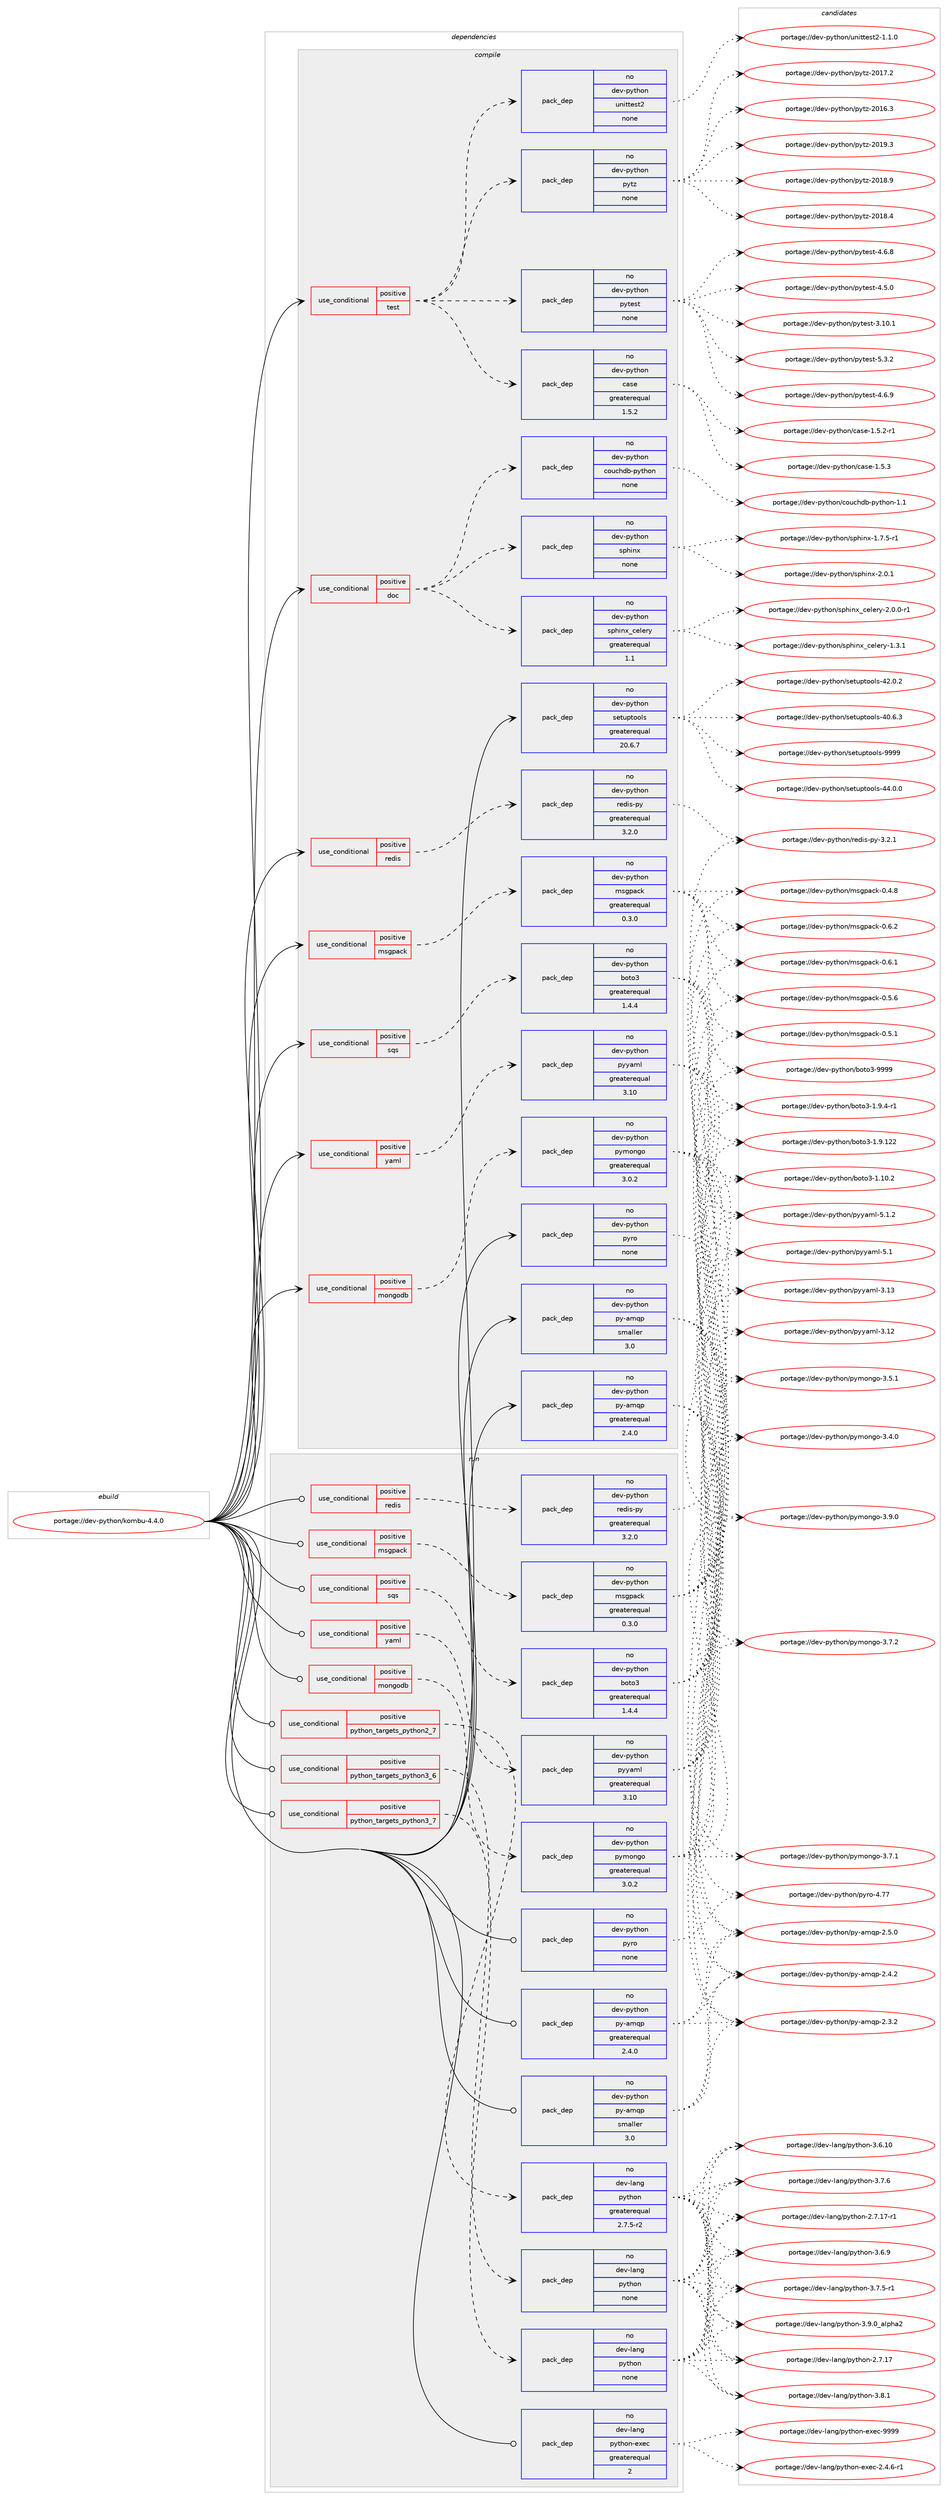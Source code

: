 digraph prolog {

# *************
# Graph options
# *************

newrank=true;
concentrate=true;
compound=true;
graph [rankdir=LR,fontname=Helvetica,fontsize=10,ranksep=1.5];#, ranksep=2.5, nodesep=0.2];
edge  [arrowhead=vee];
node  [fontname=Helvetica,fontsize=10];

# **********
# The ebuild
# **********

subgraph cluster_leftcol {
color=gray;
rank=same;
label=<<i>ebuild</i>>;
id [label="portage://dev-python/kombu-4.4.0", color=red, width=4, href="../dev-python/kombu-4.4.0.svg"];
}

# ****************
# The dependencies
# ****************

subgraph cluster_midcol {
color=gray;
label=<<i>dependencies</i>>;
subgraph cluster_compile {
fillcolor="#eeeeee";
style=filled;
label=<<i>compile</i>>;
subgraph cond113618 {
dependency452741 [label=<<TABLE BORDER="0" CELLBORDER="1" CELLSPACING="0" CELLPADDING="4"><TR><TD ROWSPAN="3" CELLPADDING="10">use_conditional</TD></TR><TR><TD>positive</TD></TR><TR><TD>doc</TD></TR></TABLE>>, shape=none, color=red];
subgraph pack334143 {
dependency452742 [label=<<TABLE BORDER="0" CELLBORDER="1" CELLSPACING="0" CELLPADDING="4" WIDTH="220"><TR><TD ROWSPAN="6" CELLPADDING="30">pack_dep</TD></TR><TR><TD WIDTH="110">no</TD></TR><TR><TD>dev-python</TD></TR><TR><TD>sphinx</TD></TR><TR><TD>none</TD></TR><TR><TD></TD></TR></TABLE>>, shape=none, color=blue];
}
dependency452741:e -> dependency452742:w [weight=20,style="dashed",arrowhead="vee"];
subgraph pack334144 {
dependency452743 [label=<<TABLE BORDER="0" CELLBORDER="1" CELLSPACING="0" CELLPADDING="4" WIDTH="220"><TR><TD ROWSPAN="6" CELLPADDING="30">pack_dep</TD></TR><TR><TD WIDTH="110">no</TD></TR><TR><TD>dev-python</TD></TR><TR><TD>couchdb-python</TD></TR><TR><TD>none</TD></TR><TR><TD></TD></TR></TABLE>>, shape=none, color=blue];
}
dependency452741:e -> dependency452743:w [weight=20,style="dashed",arrowhead="vee"];
subgraph pack334145 {
dependency452744 [label=<<TABLE BORDER="0" CELLBORDER="1" CELLSPACING="0" CELLPADDING="4" WIDTH="220"><TR><TD ROWSPAN="6" CELLPADDING="30">pack_dep</TD></TR><TR><TD WIDTH="110">no</TD></TR><TR><TD>dev-python</TD></TR><TR><TD>sphinx_celery</TD></TR><TR><TD>greaterequal</TD></TR><TR><TD>1.1</TD></TR></TABLE>>, shape=none, color=blue];
}
dependency452741:e -> dependency452744:w [weight=20,style="dashed",arrowhead="vee"];
}
id:e -> dependency452741:w [weight=20,style="solid",arrowhead="vee"];
subgraph cond113619 {
dependency452745 [label=<<TABLE BORDER="0" CELLBORDER="1" CELLSPACING="0" CELLPADDING="4"><TR><TD ROWSPAN="3" CELLPADDING="10">use_conditional</TD></TR><TR><TD>positive</TD></TR><TR><TD>mongodb</TD></TR></TABLE>>, shape=none, color=red];
subgraph pack334146 {
dependency452746 [label=<<TABLE BORDER="0" CELLBORDER="1" CELLSPACING="0" CELLPADDING="4" WIDTH="220"><TR><TD ROWSPAN="6" CELLPADDING="30">pack_dep</TD></TR><TR><TD WIDTH="110">no</TD></TR><TR><TD>dev-python</TD></TR><TR><TD>pymongo</TD></TR><TR><TD>greaterequal</TD></TR><TR><TD>3.0.2</TD></TR></TABLE>>, shape=none, color=blue];
}
dependency452745:e -> dependency452746:w [weight=20,style="dashed",arrowhead="vee"];
}
id:e -> dependency452745:w [weight=20,style="solid",arrowhead="vee"];
subgraph cond113620 {
dependency452747 [label=<<TABLE BORDER="0" CELLBORDER="1" CELLSPACING="0" CELLPADDING="4"><TR><TD ROWSPAN="3" CELLPADDING="10">use_conditional</TD></TR><TR><TD>positive</TD></TR><TR><TD>msgpack</TD></TR></TABLE>>, shape=none, color=red];
subgraph pack334147 {
dependency452748 [label=<<TABLE BORDER="0" CELLBORDER="1" CELLSPACING="0" CELLPADDING="4" WIDTH="220"><TR><TD ROWSPAN="6" CELLPADDING="30">pack_dep</TD></TR><TR><TD WIDTH="110">no</TD></TR><TR><TD>dev-python</TD></TR><TR><TD>msgpack</TD></TR><TR><TD>greaterequal</TD></TR><TR><TD>0.3.0</TD></TR></TABLE>>, shape=none, color=blue];
}
dependency452747:e -> dependency452748:w [weight=20,style="dashed",arrowhead="vee"];
}
id:e -> dependency452747:w [weight=20,style="solid",arrowhead="vee"];
subgraph cond113621 {
dependency452749 [label=<<TABLE BORDER="0" CELLBORDER="1" CELLSPACING="0" CELLPADDING="4"><TR><TD ROWSPAN="3" CELLPADDING="10">use_conditional</TD></TR><TR><TD>positive</TD></TR><TR><TD>redis</TD></TR></TABLE>>, shape=none, color=red];
subgraph pack334148 {
dependency452750 [label=<<TABLE BORDER="0" CELLBORDER="1" CELLSPACING="0" CELLPADDING="4" WIDTH="220"><TR><TD ROWSPAN="6" CELLPADDING="30">pack_dep</TD></TR><TR><TD WIDTH="110">no</TD></TR><TR><TD>dev-python</TD></TR><TR><TD>redis-py</TD></TR><TR><TD>greaterequal</TD></TR><TR><TD>3.2.0</TD></TR></TABLE>>, shape=none, color=blue];
}
dependency452749:e -> dependency452750:w [weight=20,style="dashed",arrowhead="vee"];
}
id:e -> dependency452749:w [weight=20,style="solid",arrowhead="vee"];
subgraph cond113622 {
dependency452751 [label=<<TABLE BORDER="0" CELLBORDER="1" CELLSPACING="0" CELLPADDING="4"><TR><TD ROWSPAN="3" CELLPADDING="10">use_conditional</TD></TR><TR><TD>positive</TD></TR><TR><TD>sqs</TD></TR></TABLE>>, shape=none, color=red];
subgraph pack334149 {
dependency452752 [label=<<TABLE BORDER="0" CELLBORDER="1" CELLSPACING="0" CELLPADDING="4" WIDTH="220"><TR><TD ROWSPAN="6" CELLPADDING="30">pack_dep</TD></TR><TR><TD WIDTH="110">no</TD></TR><TR><TD>dev-python</TD></TR><TR><TD>boto3</TD></TR><TR><TD>greaterequal</TD></TR><TR><TD>1.4.4</TD></TR></TABLE>>, shape=none, color=blue];
}
dependency452751:e -> dependency452752:w [weight=20,style="dashed",arrowhead="vee"];
}
id:e -> dependency452751:w [weight=20,style="solid",arrowhead="vee"];
subgraph cond113623 {
dependency452753 [label=<<TABLE BORDER="0" CELLBORDER="1" CELLSPACING="0" CELLPADDING="4"><TR><TD ROWSPAN="3" CELLPADDING="10">use_conditional</TD></TR><TR><TD>positive</TD></TR><TR><TD>test</TD></TR></TABLE>>, shape=none, color=red];
subgraph pack334150 {
dependency452754 [label=<<TABLE BORDER="0" CELLBORDER="1" CELLSPACING="0" CELLPADDING="4" WIDTH="220"><TR><TD ROWSPAN="6" CELLPADDING="30">pack_dep</TD></TR><TR><TD WIDTH="110">no</TD></TR><TR><TD>dev-python</TD></TR><TR><TD>case</TD></TR><TR><TD>greaterequal</TD></TR><TR><TD>1.5.2</TD></TR></TABLE>>, shape=none, color=blue];
}
dependency452753:e -> dependency452754:w [weight=20,style="dashed",arrowhead="vee"];
subgraph pack334151 {
dependency452755 [label=<<TABLE BORDER="0" CELLBORDER="1" CELLSPACING="0" CELLPADDING="4" WIDTH="220"><TR><TD ROWSPAN="6" CELLPADDING="30">pack_dep</TD></TR><TR><TD WIDTH="110">no</TD></TR><TR><TD>dev-python</TD></TR><TR><TD>pytest</TD></TR><TR><TD>none</TD></TR><TR><TD></TD></TR></TABLE>>, shape=none, color=blue];
}
dependency452753:e -> dependency452755:w [weight=20,style="dashed",arrowhead="vee"];
subgraph pack334152 {
dependency452756 [label=<<TABLE BORDER="0" CELLBORDER="1" CELLSPACING="0" CELLPADDING="4" WIDTH="220"><TR><TD ROWSPAN="6" CELLPADDING="30">pack_dep</TD></TR><TR><TD WIDTH="110">no</TD></TR><TR><TD>dev-python</TD></TR><TR><TD>pytz</TD></TR><TR><TD>none</TD></TR><TR><TD></TD></TR></TABLE>>, shape=none, color=blue];
}
dependency452753:e -> dependency452756:w [weight=20,style="dashed",arrowhead="vee"];
subgraph pack334153 {
dependency452757 [label=<<TABLE BORDER="0" CELLBORDER="1" CELLSPACING="0" CELLPADDING="4" WIDTH="220"><TR><TD ROWSPAN="6" CELLPADDING="30">pack_dep</TD></TR><TR><TD WIDTH="110">no</TD></TR><TR><TD>dev-python</TD></TR><TR><TD>unittest2</TD></TR><TR><TD>none</TD></TR><TR><TD></TD></TR></TABLE>>, shape=none, color=blue];
}
dependency452753:e -> dependency452757:w [weight=20,style="dashed",arrowhead="vee"];
}
id:e -> dependency452753:w [weight=20,style="solid",arrowhead="vee"];
subgraph cond113624 {
dependency452758 [label=<<TABLE BORDER="0" CELLBORDER="1" CELLSPACING="0" CELLPADDING="4"><TR><TD ROWSPAN="3" CELLPADDING="10">use_conditional</TD></TR><TR><TD>positive</TD></TR><TR><TD>yaml</TD></TR></TABLE>>, shape=none, color=red];
subgraph pack334154 {
dependency452759 [label=<<TABLE BORDER="0" CELLBORDER="1" CELLSPACING="0" CELLPADDING="4" WIDTH="220"><TR><TD ROWSPAN="6" CELLPADDING="30">pack_dep</TD></TR><TR><TD WIDTH="110">no</TD></TR><TR><TD>dev-python</TD></TR><TR><TD>pyyaml</TD></TR><TR><TD>greaterequal</TD></TR><TR><TD>3.10</TD></TR></TABLE>>, shape=none, color=blue];
}
dependency452758:e -> dependency452759:w [weight=20,style="dashed",arrowhead="vee"];
}
id:e -> dependency452758:w [weight=20,style="solid",arrowhead="vee"];
subgraph pack334155 {
dependency452760 [label=<<TABLE BORDER="0" CELLBORDER="1" CELLSPACING="0" CELLPADDING="4" WIDTH="220"><TR><TD ROWSPAN="6" CELLPADDING="30">pack_dep</TD></TR><TR><TD WIDTH="110">no</TD></TR><TR><TD>dev-python</TD></TR><TR><TD>py-amqp</TD></TR><TR><TD>greaterequal</TD></TR><TR><TD>2.4.0</TD></TR></TABLE>>, shape=none, color=blue];
}
id:e -> dependency452760:w [weight=20,style="solid",arrowhead="vee"];
subgraph pack334156 {
dependency452761 [label=<<TABLE BORDER="0" CELLBORDER="1" CELLSPACING="0" CELLPADDING="4" WIDTH="220"><TR><TD ROWSPAN="6" CELLPADDING="30">pack_dep</TD></TR><TR><TD WIDTH="110">no</TD></TR><TR><TD>dev-python</TD></TR><TR><TD>py-amqp</TD></TR><TR><TD>smaller</TD></TR><TR><TD>3.0</TD></TR></TABLE>>, shape=none, color=blue];
}
id:e -> dependency452761:w [weight=20,style="solid",arrowhead="vee"];
subgraph pack334157 {
dependency452762 [label=<<TABLE BORDER="0" CELLBORDER="1" CELLSPACING="0" CELLPADDING="4" WIDTH="220"><TR><TD ROWSPAN="6" CELLPADDING="30">pack_dep</TD></TR><TR><TD WIDTH="110">no</TD></TR><TR><TD>dev-python</TD></TR><TR><TD>pyro</TD></TR><TR><TD>none</TD></TR><TR><TD></TD></TR></TABLE>>, shape=none, color=blue];
}
id:e -> dependency452762:w [weight=20,style="solid",arrowhead="vee"];
subgraph pack334158 {
dependency452763 [label=<<TABLE BORDER="0" CELLBORDER="1" CELLSPACING="0" CELLPADDING="4" WIDTH="220"><TR><TD ROWSPAN="6" CELLPADDING="30">pack_dep</TD></TR><TR><TD WIDTH="110">no</TD></TR><TR><TD>dev-python</TD></TR><TR><TD>setuptools</TD></TR><TR><TD>greaterequal</TD></TR><TR><TD>20.6.7</TD></TR></TABLE>>, shape=none, color=blue];
}
id:e -> dependency452763:w [weight=20,style="solid",arrowhead="vee"];
}
subgraph cluster_compileandrun {
fillcolor="#eeeeee";
style=filled;
label=<<i>compile and run</i>>;
}
subgraph cluster_run {
fillcolor="#eeeeee";
style=filled;
label=<<i>run</i>>;
subgraph cond113625 {
dependency452764 [label=<<TABLE BORDER="0" CELLBORDER="1" CELLSPACING="0" CELLPADDING="4"><TR><TD ROWSPAN="3" CELLPADDING="10">use_conditional</TD></TR><TR><TD>positive</TD></TR><TR><TD>mongodb</TD></TR></TABLE>>, shape=none, color=red];
subgraph pack334159 {
dependency452765 [label=<<TABLE BORDER="0" CELLBORDER="1" CELLSPACING="0" CELLPADDING="4" WIDTH="220"><TR><TD ROWSPAN="6" CELLPADDING="30">pack_dep</TD></TR><TR><TD WIDTH="110">no</TD></TR><TR><TD>dev-python</TD></TR><TR><TD>pymongo</TD></TR><TR><TD>greaterequal</TD></TR><TR><TD>3.0.2</TD></TR></TABLE>>, shape=none, color=blue];
}
dependency452764:e -> dependency452765:w [weight=20,style="dashed",arrowhead="vee"];
}
id:e -> dependency452764:w [weight=20,style="solid",arrowhead="odot"];
subgraph cond113626 {
dependency452766 [label=<<TABLE BORDER="0" CELLBORDER="1" CELLSPACING="0" CELLPADDING="4"><TR><TD ROWSPAN="3" CELLPADDING="10">use_conditional</TD></TR><TR><TD>positive</TD></TR><TR><TD>msgpack</TD></TR></TABLE>>, shape=none, color=red];
subgraph pack334160 {
dependency452767 [label=<<TABLE BORDER="0" CELLBORDER="1" CELLSPACING="0" CELLPADDING="4" WIDTH="220"><TR><TD ROWSPAN="6" CELLPADDING="30">pack_dep</TD></TR><TR><TD WIDTH="110">no</TD></TR><TR><TD>dev-python</TD></TR><TR><TD>msgpack</TD></TR><TR><TD>greaterequal</TD></TR><TR><TD>0.3.0</TD></TR></TABLE>>, shape=none, color=blue];
}
dependency452766:e -> dependency452767:w [weight=20,style="dashed",arrowhead="vee"];
}
id:e -> dependency452766:w [weight=20,style="solid",arrowhead="odot"];
subgraph cond113627 {
dependency452768 [label=<<TABLE BORDER="0" CELLBORDER="1" CELLSPACING="0" CELLPADDING="4"><TR><TD ROWSPAN="3" CELLPADDING="10">use_conditional</TD></TR><TR><TD>positive</TD></TR><TR><TD>python_targets_python2_7</TD></TR></TABLE>>, shape=none, color=red];
subgraph pack334161 {
dependency452769 [label=<<TABLE BORDER="0" CELLBORDER="1" CELLSPACING="0" CELLPADDING="4" WIDTH="220"><TR><TD ROWSPAN="6" CELLPADDING="30">pack_dep</TD></TR><TR><TD WIDTH="110">no</TD></TR><TR><TD>dev-lang</TD></TR><TR><TD>python</TD></TR><TR><TD>greaterequal</TD></TR><TR><TD>2.7.5-r2</TD></TR></TABLE>>, shape=none, color=blue];
}
dependency452768:e -> dependency452769:w [weight=20,style="dashed",arrowhead="vee"];
}
id:e -> dependency452768:w [weight=20,style="solid",arrowhead="odot"];
subgraph cond113628 {
dependency452770 [label=<<TABLE BORDER="0" CELLBORDER="1" CELLSPACING="0" CELLPADDING="4"><TR><TD ROWSPAN="3" CELLPADDING="10">use_conditional</TD></TR><TR><TD>positive</TD></TR><TR><TD>python_targets_python3_6</TD></TR></TABLE>>, shape=none, color=red];
subgraph pack334162 {
dependency452771 [label=<<TABLE BORDER="0" CELLBORDER="1" CELLSPACING="0" CELLPADDING="4" WIDTH="220"><TR><TD ROWSPAN="6" CELLPADDING="30">pack_dep</TD></TR><TR><TD WIDTH="110">no</TD></TR><TR><TD>dev-lang</TD></TR><TR><TD>python</TD></TR><TR><TD>none</TD></TR><TR><TD></TD></TR></TABLE>>, shape=none, color=blue];
}
dependency452770:e -> dependency452771:w [weight=20,style="dashed",arrowhead="vee"];
}
id:e -> dependency452770:w [weight=20,style="solid",arrowhead="odot"];
subgraph cond113629 {
dependency452772 [label=<<TABLE BORDER="0" CELLBORDER="1" CELLSPACING="0" CELLPADDING="4"><TR><TD ROWSPAN="3" CELLPADDING="10">use_conditional</TD></TR><TR><TD>positive</TD></TR><TR><TD>python_targets_python3_7</TD></TR></TABLE>>, shape=none, color=red];
subgraph pack334163 {
dependency452773 [label=<<TABLE BORDER="0" CELLBORDER="1" CELLSPACING="0" CELLPADDING="4" WIDTH="220"><TR><TD ROWSPAN="6" CELLPADDING="30">pack_dep</TD></TR><TR><TD WIDTH="110">no</TD></TR><TR><TD>dev-lang</TD></TR><TR><TD>python</TD></TR><TR><TD>none</TD></TR><TR><TD></TD></TR></TABLE>>, shape=none, color=blue];
}
dependency452772:e -> dependency452773:w [weight=20,style="dashed",arrowhead="vee"];
}
id:e -> dependency452772:w [weight=20,style="solid",arrowhead="odot"];
subgraph cond113630 {
dependency452774 [label=<<TABLE BORDER="0" CELLBORDER="1" CELLSPACING="0" CELLPADDING="4"><TR><TD ROWSPAN="3" CELLPADDING="10">use_conditional</TD></TR><TR><TD>positive</TD></TR><TR><TD>redis</TD></TR></TABLE>>, shape=none, color=red];
subgraph pack334164 {
dependency452775 [label=<<TABLE BORDER="0" CELLBORDER="1" CELLSPACING="0" CELLPADDING="4" WIDTH="220"><TR><TD ROWSPAN="6" CELLPADDING="30">pack_dep</TD></TR><TR><TD WIDTH="110">no</TD></TR><TR><TD>dev-python</TD></TR><TR><TD>redis-py</TD></TR><TR><TD>greaterequal</TD></TR><TR><TD>3.2.0</TD></TR></TABLE>>, shape=none, color=blue];
}
dependency452774:e -> dependency452775:w [weight=20,style="dashed",arrowhead="vee"];
}
id:e -> dependency452774:w [weight=20,style="solid",arrowhead="odot"];
subgraph cond113631 {
dependency452776 [label=<<TABLE BORDER="0" CELLBORDER="1" CELLSPACING="0" CELLPADDING="4"><TR><TD ROWSPAN="3" CELLPADDING="10">use_conditional</TD></TR><TR><TD>positive</TD></TR><TR><TD>sqs</TD></TR></TABLE>>, shape=none, color=red];
subgraph pack334165 {
dependency452777 [label=<<TABLE BORDER="0" CELLBORDER="1" CELLSPACING="0" CELLPADDING="4" WIDTH="220"><TR><TD ROWSPAN="6" CELLPADDING="30">pack_dep</TD></TR><TR><TD WIDTH="110">no</TD></TR><TR><TD>dev-python</TD></TR><TR><TD>boto3</TD></TR><TR><TD>greaterequal</TD></TR><TR><TD>1.4.4</TD></TR></TABLE>>, shape=none, color=blue];
}
dependency452776:e -> dependency452777:w [weight=20,style="dashed",arrowhead="vee"];
}
id:e -> dependency452776:w [weight=20,style="solid",arrowhead="odot"];
subgraph cond113632 {
dependency452778 [label=<<TABLE BORDER="0" CELLBORDER="1" CELLSPACING="0" CELLPADDING="4"><TR><TD ROWSPAN="3" CELLPADDING="10">use_conditional</TD></TR><TR><TD>positive</TD></TR><TR><TD>yaml</TD></TR></TABLE>>, shape=none, color=red];
subgraph pack334166 {
dependency452779 [label=<<TABLE BORDER="0" CELLBORDER="1" CELLSPACING="0" CELLPADDING="4" WIDTH="220"><TR><TD ROWSPAN="6" CELLPADDING="30">pack_dep</TD></TR><TR><TD WIDTH="110">no</TD></TR><TR><TD>dev-python</TD></TR><TR><TD>pyyaml</TD></TR><TR><TD>greaterequal</TD></TR><TR><TD>3.10</TD></TR></TABLE>>, shape=none, color=blue];
}
dependency452778:e -> dependency452779:w [weight=20,style="dashed",arrowhead="vee"];
}
id:e -> dependency452778:w [weight=20,style="solid",arrowhead="odot"];
subgraph pack334167 {
dependency452780 [label=<<TABLE BORDER="0" CELLBORDER="1" CELLSPACING="0" CELLPADDING="4" WIDTH="220"><TR><TD ROWSPAN="6" CELLPADDING="30">pack_dep</TD></TR><TR><TD WIDTH="110">no</TD></TR><TR><TD>dev-lang</TD></TR><TR><TD>python-exec</TD></TR><TR><TD>greaterequal</TD></TR><TR><TD>2</TD></TR></TABLE>>, shape=none, color=blue];
}
id:e -> dependency452780:w [weight=20,style="solid",arrowhead="odot"];
subgraph pack334168 {
dependency452781 [label=<<TABLE BORDER="0" CELLBORDER="1" CELLSPACING="0" CELLPADDING="4" WIDTH="220"><TR><TD ROWSPAN="6" CELLPADDING="30">pack_dep</TD></TR><TR><TD WIDTH="110">no</TD></TR><TR><TD>dev-python</TD></TR><TR><TD>py-amqp</TD></TR><TR><TD>greaterequal</TD></TR><TR><TD>2.4.0</TD></TR></TABLE>>, shape=none, color=blue];
}
id:e -> dependency452781:w [weight=20,style="solid",arrowhead="odot"];
subgraph pack334169 {
dependency452782 [label=<<TABLE BORDER="0" CELLBORDER="1" CELLSPACING="0" CELLPADDING="4" WIDTH="220"><TR><TD ROWSPAN="6" CELLPADDING="30">pack_dep</TD></TR><TR><TD WIDTH="110">no</TD></TR><TR><TD>dev-python</TD></TR><TR><TD>py-amqp</TD></TR><TR><TD>smaller</TD></TR><TR><TD>3.0</TD></TR></TABLE>>, shape=none, color=blue];
}
id:e -> dependency452782:w [weight=20,style="solid",arrowhead="odot"];
subgraph pack334170 {
dependency452783 [label=<<TABLE BORDER="0" CELLBORDER="1" CELLSPACING="0" CELLPADDING="4" WIDTH="220"><TR><TD ROWSPAN="6" CELLPADDING="30">pack_dep</TD></TR><TR><TD WIDTH="110">no</TD></TR><TR><TD>dev-python</TD></TR><TR><TD>pyro</TD></TR><TR><TD>none</TD></TR><TR><TD></TD></TR></TABLE>>, shape=none, color=blue];
}
id:e -> dependency452783:w [weight=20,style="solid",arrowhead="odot"];
}
}

# **************
# The candidates
# **************

subgraph cluster_choices {
rank=same;
color=gray;
label=<<i>candidates</i>>;

subgraph choice334143 {
color=black;
nodesep=1;
choice1001011184511212111610411111047115112104105110120455046484649 [label="portage://dev-python/sphinx-2.0.1", color=red, width=4,href="../dev-python/sphinx-2.0.1.svg"];
choice10010111845112121116104111110471151121041051101204549465546534511449 [label="portage://dev-python/sphinx-1.7.5-r1", color=red, width=4,href="../dev-python/sphinx-1.7.5-r1.svg"];
dependency452742:e -> choice1001011184511212111610411111047115112104105110120455046484649:w [style=dotted,weight="100"];
dependency452742:e -> choice10010111845112121116104111110471151121041051101204549465546534511449:w [style=dotted,weight="100"];
}
subgraph choice334144 {
color=black;
nodesep=1;
choice10010111845112121116104111110479911111799104100984511212111610411111045494649 [label="portage://dev-python/couchdb-python-1.1", color=red, width=4,href="../dev-python/couchdb-python-1.1.svg"];
dependency452743:e -> choice10010111845112121116104111110479911111799104100984511212111610411111045494649:w [style=dotted,weight="100"];
}
subgraph choice334145 {
color=black;
nodesep=1;
choice100101118451121211161041111104711511210410511012095991011081011141214550464846484511449 [label="portage://dev-python/sphinx_celery-2.0.0-r1", color=red, width=4,href="../dev-python/sphinx_celery-2.0.0-r1.svg"];
choice10010111845112121116104111110471151121041051101209599101108101114121454946514649 [label="portage://dev-python/sphinx_celery-1.3.1", color=red, width=4,href="../dev-python/sphinx_celery-1.3.1.svg"];
dependency452744:e -> choice100101118451121211161041111104711511210410511012095991011081011141214550464846484511449:w [style=dotted,weight="100"];
dependency452744:e -> choice10010111845112121116104111110471151121041051101209599101108101114121454946514649:w [style=dotted,weight="100"];
}
subgraph choice334146 {
color=black;
nodesep=1;
choice1001011184511212111610411111047112121109111110103111455146574648 [label="portage://dev-python/pymongo-3.9.0", color=red, width=4,href="../dev-python/pymongo-3.9.0.svg"];
choice1001011184511212111610411111047112121109111110103111455146554650 [label="portage://dev-python/pymongo-3.7.2", color=red, width=4,href="../dev-python/pymongo-3.7.2.svg"];
choice1001011184511212111610411111047112121109111110103111455146554649 [label="portage://dev-python/pymongo-3.7.1", color=red, width=4,href="../dev-python/pymongo-3.7.1.svg"];
choice1001011184511212111610411111047112121109111110103111455146534649 [label="portage://dev-python/pymongo-3.5.1", color=red, width=4,href="../dev-python/pymongo-3.5.1.svg"];
choice1001011184511212111610411111047112121109111110103111455146524648 [label="portage://dev-python/pymongo-3.4.0", color=red, width=4,href="../dev-python/pymongo-3.4.0.svg"];
dependency452746:e -> choice1001011184511212111610411111047112121109111110103111455146574648:w [style=dotted,weight="100"];
dependency452746:e -> choice1001011184511212111610411111047112121109111110103111455146554650:w [style=dotted,weight="100"];
dependency452746:e -> choice1001011184511212111610411111047112121109111110103111455146554649:w [style=dotted,weight="100"];
dependency452746:e -> choice1001011184511212111610411111047112121109111110103111455146534649:w [style=dotted,weight="100"];
dependency452746:e -> choice1001011184511212111610411111047112121109111110103111455146524648:w [style=dotted,weight="100"];
}
subgraph choice334147 {
color=black;
nodesep=1;
choice10010111845112121116104111110471091151031129799107454846544650 [label="portage://dev-python/msgpack-0.6.2", color=red, width=4,href="../dev-python/msgpack-0.6.2.svg"];
choice10010111845112121116104111110471091151031129799107454846544649 [label="portage://dev-python/msgpack-0.6.1", color=red, width=4,href="../dev-python/msgpack-0.6.1.svg"];
choice10010111845112121116104111110471091151031129799107454846534654 [label="portage://dev-python/msgpack-0.5.6", color=red, width=4,href="../dev-python/msgpack-0.5.6.svg"];
choice10010111845112121116104111110471091151031129799107454846534649 [label="portage://dev-python/msgpack-0.5.1", color=red, width=4,href="../dev-python/msgpack-0.5.1.svg"];
choice10010111845112121116104111110471091151031129799107454846524656 [label="portage://dev-python/msgpack-0.4.8", color=red, width=4,href="../dev-python/msgpack-0.4.8.svg"];
dependency452748:e -> choice10010111845112121116104111110471091151031129799107454846544650:w [style=dotted,weight="100"];
dependency452748:e -> choice10010111845112121116104111110471091151031129799107454846544649:w [style=dotted,weight="100"];
dependency452748:e -> choice10010111845112121116104111110471091151031129799107454846534654:w [style=dotted,weight="100"];
dependency452748:e -> choice10010111845112121116104111110471091151031129799107454846534649:w [style=dotted,weight="100"];
dependency452748:e -> choice10010111845112121116104111110471091151031129799107454846524656:w [style=dotted,weight="100"];
}
subgraph choice334148 {
color=black;
nodesep=1;
choice100101118451121211161041111104711410110010511545112121455146504649 [label="portage://dev-python/redis-py-3.2.1", color=red, width=4,href="../dev-python/redis-py-3.2.1.svg"];
dependency452750:e -> choice100101118451121211161041111104711410110010511545112121455146504649:w [style=dotted,weight="100"];
}
subgraph choice334149 {
color=black;
nodesep=1;
choice100101118451121211161041111104798111116111514557575757 [label="portage://dev-python/boto3-9999", color=red, width=4,href="../dev-python/boto3-9999.svg"];
choice100101118451121211161041111104798111116111514549465746524511449 [label="portage://dev-python/boto3-1.9.4-r1", color=red, width=4,href="../dev-python/boto3-1.9.4-r1.svg"];
choice100101118451121211161041111104798111116111514549465746495050 [label="portage://dev-python/boto3-1.9.122", color=red, width=4,href="../dev-python/boto3-1.9.122.svg"];
choice1001011184511212111610411111047981111161115145494649484650 [label="portage://dev-python/boto3-1.10.2", color=red, width=4,href="../dev-python/boto3-1.10.2.svg"];
dependency452752:e -> choice100101118451121211161041111104798111116111514557575757:w [style=dotted,weight="100"];
dependency452752:e -> choice100101118451121211161041111104798111116111514549465746524511449:w [style=dotted,weight="100"];
dependency452752:e -> choice100101118451121211161041111104798111116111514549465746495050:w [style=dotted,weight="100"];
dependency452752:e -> choice1001011184511212111610411111047981111161115145494649484650:w [style=dotted,weight="100"];
}
subgraph choice334150 {
color=black;
nodesep=1;
choice10010111845112121116104111110479997115101454946534651 [label="portage://dev-python/case-1.5.3", color=red, width=4,href="../dev-python/case-1.5.3.svg"];
choice100101118451121211161041111104799971151014549465346504511449 [label="portage://dev-python/case-1.5.2-r1", color=red, width=4,href="../dev-python/case-1.5.2-r1.svg"];
dependency452754:e -> choice10010111845112121116104111110479997115101454946534651:w [style=dotted,weight="100"];
dependency452754:e -> choice100101118451121211161041111104799971151014549465346504511449:w [style=dotted,weight="100"];
}
subgraph choice334151 {
color=black;
nodesep=1;
choice1001011184511212111610411111047112121116101115116455346514650 [label="portage://dev-python/pytest-5.3.2", color=red, width=4,href="../dev-python/pytest-5.3.2.svg"];
choice1001011184511212111610411111047112121116101115116455246544657 [label="portage://dev-python/pytest-4.6.9", color=red, width=4,href="../dev-python/pytest-4.6.9.svg"];
choice1001011184511212111610411111047112121116101115116455246544656 [label="portage://dev-python/pytest-4.6.8", color=red, width=4,href="../dev-python/pytest-4.6.8.svg"];
choice1001011184511212111610411111047112121116101115116455246534648 [label="portage://dev-python/pytest-4.5.0", color=red, width=4,href="../dev-python/pytest-4.5.0.svg"];
choice100101118451121211161041111104711212111610111511645514649484649 [label="portage://dev-python/pytest-3.10.1", color=red, width=4,href="../dev-python/pytest-3.10.1.svg"];
dependency452755:e -> choice1001011184511212111610411111047112121116101115116455346514650:w [style=dotted,weight="100"];
dependency452755:e -> choice1001011184511212111610411111047112121116101115116455246544657:w [style=dotted,weight="100"];
dependency452755:e -> choice1001011184511212111610411111047112121116101115116455246544656:w [style=dotted,weight="100"];
dependency452755:e -> choice1001011184511212111610411111047112121116101115116455246534648:w [style=dotted,weight="100"];
dependency452755:e -> choice100101118451121211161041111104711212111610111511645514649484649:w [style=dotted,weight="100"];
}
subgraph choice334152 {
color=black;
nodesep=1;
choice100101118451121211161041111104711212111612245504849574651 [label="portage://dev-python/pytz-2019.3", color=red, width=4,href="../dev-python/pytz-2019.3.svg"];
choice100101118451121211161041111104711212111612245504849564657 [label="portage://dev-python/pytz-2018.9", color=red, width=4,href="../dev-python/pytz-2018.9.svg"];
choice100101118451121211161041111104711212111612245504849564652 [label="portage://dev-python/pytz-2018.4", color=red, width=4,href="../dev-python/pytz-2018.4.svg"];
choice100101118451121211161041111104711212111612245504849554650 [label="portage://dev-python/pytz-2017.2", color=red, width=4,href="../dev-python/pytz-2017.2.svg"];
choice100101118451121211161041111104711212111612245504849544651 [label="portage://dev-python/pytz-2016.3", color=red, width=4,href="../dev-python/pytz-2016.3.svg"];
dependency452756:e -> choice100101118451121211161041111104711212111612245504849574651:w [style=dotted,weight="100"];
dependency452756:e -> choice100101118451121211161041111104711212111612245504849564657:w [style=dotted,weight="100"];
dependency452756:e -> choice100101118451121211161041111104711212111612245504849564652:w [style=dotted,weight="100"];
dependency452756:e -> choice100101118451121211161041111104711212111612245504849554650:w [style=dotted,weight="100"];
dependency452756:e -> choice100101118451121211161041111104711212111612245504849544651:w [style=dotted,weight="100"];
}
subgraph choice334153 {
color=black;
nodesep=1;
choice100101118451121211161041111104711711010511611610111511650454946494648 [label="portage://dev-python/unittest2-1.1.0", color=red, width=4,href="../dev-python/unittest2-1.1.0.svg"];
dependency452757:e -> choice100101118451121211161041111104711711010511611610111511650454946494648:w [style=dotted,weight="100"];
}
subgraph choice334154 {
color=black;
nodesep=1;
choice100101118451121211161041111104711212112197109108455346494650 [label="portage://dev-python/pyyaml-5.1.2", color=red, width=4,href="../dev-python/pyyaml-5.1.2.svg"];
choice10010111845112121116104111110471121211219710910845534649 [label="portage://dev-python/pyyaml-5.1", color=red, width=4,href="../dev-python/pyyaml-5.1.svg"];
choice1001011184511212111610411111047112121121971091084551464951 [label="portage://dev-python/pyyaml-3.13", color=red, width=4,href="../dev-python/pyyaml-3.13.svg"];
choice1001011184511212111610411111047112121121971091084551464950 [label="portage://dev-python/pyyaml-3.12", color=red, width=4,href="../dev-python/pyyaml-3.12.svg"];
dependency452759:e -> choice100101118451121211161041111104711212112197109108455346494650:w [style=dotted,weight="100"];
dependency452759:e -> choice10010111845112121116104111110471121211219710910845534649:w [style=dotted,weight="100"];
dependency452759:e -> choice1001011184511212111610411111047112121121971091084551464951:w [style=dotted,weight="100"];
dependency452759:e -> choice1001011184511212111610411111047112121121971091084551464950:w [style=dotted,weight="100"];
}
subgraph choice334155 {
color=black;
nodesep=1;
choice10010111845112121116104111110471121214597109113112455046534648 [label="portage://dev-python/py-amqp-2.5.0", color=red, width=4,href="../dev-python/py-amqp-2.5.0.svg"];
choice10010111845112121116104111110471121214597109113112455046524650 [label="portage://dev-python/py-amqp-2.4.2", color=red, width=4,href="../dev-python/py-amqp-2.4.2.svg"];
choice10010111845112121116104111110471121214597109113112455046514650 [label="portage://dev-python/py-amqp-2.3.2", color=red, width=4,href="../dev-python/py-amqp-2.3.2.svg"];
dependency452760:e -> choice10010111845112121116104111110471121214597109113112455046534648:w [style=dotted,weight="100"];
dependency452760:e -> choice10010111845112121116104111110471121214597109113112455046524650:w [style=dotted,weight="100"];
dependency452760:e -> choice10010111845112121116104111110471121214597109113112455046514650:w [style=dotted,weight="100"];
}
subgraph choice334156 {
color=black;
nodesep=1;
choice10010111845112121116104111110471121214597109113112455046534648 [label="portage://dev-python/py-amqp-2.5.0", color=red, width=4,href="../dev-python/py-amqp-2.5.0.svg"];
choice10010111845112121116104111110471121214597109113112455046524650 [label="portage://dev-python/py-amqp-2.4.2", color=red, width=4,href="../dev-python/py-amqp-2.4.2.svg"];
choice10010111845112121116104111110471121214597109113112455046514650 [label="portage://dev-python/py-amqp-2.3.2", color=red, width=4,href="../dev-python/py-amqp-2.3.2.svg"];
dependency452761:e -> choice10010111845112121116104111110471121214597109113112455046534648:w [style=dotted,weight="100"];
dependency452761:e -> choice10010111845112121116104111110471121214597109113112455046524650:w [style=dotted,weight="100"];
dependency452761:e -> choice10010111845112121116104111110471121214597109113112455046514650:w [style=dotted,weight="100"];
}
subgraph choice334157 {
color=black;
nodesep=1;
choice10010111845112121116104111110471121211141114552465555 [label="portage://dev-python/pyro-4.77", color=red, width=4,href="../dev-python/pyro-4.77.svg"];
dependency452762:e -> choice10010111845112121116104111110471121211141114552465555:w [style=dotted,weight="100"];
}
subgraph choice334158 {
color=black;
nodesep=1;
choice10010111845112121116104111110471151011161171121161111111081154557575757 [label="portage://dev-python/setuptools-9999", color=red, width=4,href="../dev-python/setuptools-9999.svg"];
choice100101118451121211161041111104711510111611711211611111110811545525246484648 [label="portage://dev-python/setuptools-44.0.0", color=red, width=4,href="../dev-python/setuptools-44.0.0.svg"];
choice100101118451121211161041111104711510111611711211611111110811545525046484650 [label="portage://dev-python/setuptools-42.0.2", color=red, width=4,href="../dev-python/setuptools-42.0.2.svg"];
choice100101118451121211161041111104711510111611711211611111110811545524846544651 [label="portage://dev-python/setuptools-40.6.3", color=red, width=4,href="../dev-python/setuptools-40.6.3.svg"];
dependency452763:e -> choice10010111845112121116104111110471151011161171121161111111081154557575757:w [style=dotted,weight="100"];
dependency452763:e -> choice100101118451121211161041111104711510111611711211611111110811545525246484648:w [style=dotted,weight="100"];
dependency452763:e -> choice100101118451121211161041111104711510111611711211611111110811545525046484650:w [style=dotted,weight="100"];
dependency452763:e -> choice100101118451121211161041111104711510111611711211611111110811545524846544651:w [style=dotted,weight="100"];
}
subgraph choice334159 {
color=black;
nodesep=1;
choice1001011184511212111610411111047112121109111110103111455146574648 [label="portage://dev-python/pymongo-3.9.0", color=red, width=4,href="../dev-python/pymongo-3.9.0.svg"];
choice1001011184511212111610411111047112121109111110103111455146554650 [label="portage://dev-python/pymongo-3.7.2", color=red, width=4,href="../dev-python/pymongo-3.7.2.svg"];
choice1001011184511212111610411111047112121109111110103111455146554649 [label="portage://dev-python/pymongo-3.7.1", color=red, width=4,href="../dev-python/pymongo-3.7.1.svg"];
choice1001011184511212111610411111047112121109111110103111455146534649 [label="portage://dev-python/pymongo-3.5.1", color=red, width=4,href="../dev-python/pymongo-3.5.1.svg"];
choice1001011184511212111610411111047112121109111110103111455146524648 [label="portage://dev-python/pymongo-3.4.0", color=red, width=4,href="../dev-python/pymongo-3.4.0.svg"];
dependency452765:e -> choice1001011184511212111610411111047112121109111110103111455146574648:w [style=dotted,weight="100"];
dependency452765:e -> choice1001011184511212111610411111047112121109111110103111455146554650:w [style=dotted,weight="100"];
dependency452765:e -> choice1001011184511212111610411111047112121109111110103111455146554649:w [style=dotted,weight="100"];
dependency452765:e -> choice1001011184511212111610411111047112121109111110103111455146534649:w [style=dotted,weight="100"];
dependency452765:e -> choice1001011184511212111610411111047112121109111110103111455146524648:w [style=dotted,weight="100"];
}
subgraph choice334160 {
color=black;
nodesep=1;
choice10010111845112121116104111110471091151031129799107454846544650 [label="portage://dev-python/msgpack-0.6.2", color=red, width=4,href="../dev-python/msgpack-0.6.2.svg"];
choice10010111845112121116104111110471091151031129799107454846544649 [label="portage://dev-python/msgpack-0.6.1", color=red, width=4,href="../dev-python/msgpack-0.6.1.svg"];
choice10010111845112121116104111110471091151031129799107454846534654 [label="portage://dev-python/msgpack-0.5.6", color=red, width=4,href="../dev-python/msgpack-0.5.6.svg"];
choice10010111845112121116104111110471091151031129799107454846534649 [label="portage://dev-python/msgpack-0.5.1", color=red, width=4,href="../dev-python/msgpack-0.5.1.svg"];
choice10010111845112121116104111110471091151031129799107454846524656 [label="portage://dev-python/msgpack-0.4.8", color=red, width=4,href="../dev-python/msgpack-0.4.8.svg"];
dependency452767:e -> choice10010111845112121116104111110471091151031129799107454846544650:w [style=dotted,weight="100"];
dependency452767:e -> choice10010111845112121116104111110471091151031129799107454846544649:w [style=dotted,weight="100"];
dependency452767:e -> choice10010111845112121116104111110471091151031129799107454846534654:w [style=dotted,weight="100"];
dependency452767:e -> choice10010111845112121116104111110471091151031129799107454846534649:w [style=dotted,weight="100"];
dependency452767:e -> choice10010111845112121116104111110471091151031129799107454846524656:w [style=dotted,weight="100"];
}
subgraph choice334161 {
color=black;
nodesep=1;
choice10010111845108971101034711212111610411111045514657464895971081121049750 [label="portage://dev-lang/python-3.9.0_alpha2", color=red, width=4,href="../dev-lang/python-3.9.0_alpha2.svg"];
choice100101118451089711010347112121116104111110455146564649 [label="portage://dev-lang/python-3.8.1", color=red, width=4,href="../dev-lang/python-3.8.1.svg"];
choice100101118451089711010347112121116104111110455146554654 [label="portage://dev-lang/python-3.7.6", color=red, width=4,href="../dev-lang/python-3.7.6.svg"];
choice1001011184510897110103471121211161041111104551465546534511449 [label="portage://dev-lang/python-3.7.5-r1", color=red, width=4,href="../dev-lang/python-3.7.5-r1.svg"];
choice100101118451089711010347112121116104111110455146544657 [label="portage://dev-lang/python-3.6.9", color=red, width=4,href="../dev-lang/python-3.6.9.svg"];
choice10010111845108971101034711212111610411111045514654464948 [label="portage://dev-lang/python-3.6.10", color=red, width=4,href="../dev-lang/python-3.6.10.svg"];
choice100101118451089711010347112121116104111110455046554649554511449 [label="portage://dev-lang/python-2.7.17-r1", color=red, width=4,href="../dev-lang/python-2.7.17-r1.svg"];
choice10010111845108971101034711212111610411111045504655464955 [label="portage://dev-lang/python-2.7.17", color=red, width=4,href="../dev-lang/python-2.7.17.svg"];
dependency452769:e -> choice10010111845108971101034711212111610411111045514657464895971081121049750:w [style=dotted,weight="100"];
dependency452769:e -> choice100101118451089711010347112121116104111110455146564649:w [style=dotted,weight="100"];
dependency452769:e -> choice100101118451089711010347112121116104111110455146554654:w [style=dotted,weight="100"];
dependency452769:e -> choice1001011184510897110103471121211161041111104551465546534511449:w [style=dotted,weight="100"];
dependency452769:e -> choice100101118451089711010347112121116104111110455146544657:w [style=dotted,weight="100"];
dependency452769:e -> choice10010111845108971101034711212111610411111045514654464948:w [style=dotted,weight="100"];
dependency452769:e -> choice100101118451089711010347112121116104111110455046554649554511449:w [style=dotted,weight="100"];
dependency452769:e -> choice10010111845108971101034711212111610411111045504655464955:w [style=dotted,weight="100"];
}
subgraph choice334162 {
color=black;
nodesep=1;
choice10010111845108971101034711212111610411111045514657464895971081121049750 [label="portage://dev-lang/python-3.9.0_alpha2", color=red, width=4,href="../dev-lang/python-3.9.0_alpha2.svg"];
choice100101118451089711010347112121116104111110455146564649 [label="portage://dev-lang/python-3.8.1", color=red, width=4,href="../dev-lang/python-3.8.1.svg"];
choice100101118451089711010347112121116104111110455146554654 [label="portage://dev-lang/python-3.7.6", color=red, width=4,href="../dev-lang/python-3.7.6.svg"];
choice1001011184510897110103471121211161041111104551465546534511449 [label="portage://dev-lang/python-3.7.5-r1", color=red, width=4,href="../dev-lang/python-3.7.5-r1.svg"];
choice100101118451089711010347112121116104111110455146544657 [label="portage://dev-lang/python-3.6.9", color=red, width=4,href="../dev-lang/python-3.6.9.svg"];
choice10010111845108971101034711212111610411111045514654464948 [label="portage://dev-lang/python-3.6.10", color=red, width=4,href="../dev-lang/python-3.6.10.svg"];
choice100101118451089711010347112121116104111110455046554649554511449 [label="portage://dev-lang/python-2.7.17-r1", color=red, width=4,href="../dev-lang/python-2.7.17-r1.svg"];
choice10010111845108971101034711212111610411111045504655464955 [label="portage://dev-lang/python-2.7.17", color=red, width=4,href="../dev-lang/python-2.7.17.svg"];
dependency452771:e -> choice10010111845108971101034711212111610411111045514657464895971081121049750:w [style=dotted,weight="100"];
dependency452771:e -> choice100101118451089711010347112121116104111110455146564649:w [style=dotted,weight="100"];
dependency452771:e -> choice100101118451089711010347112121116104111110455146554654:w [style=dotted,weight="100"];
dependency452771:e -> choice1001011184510897110103471121211161041111104551465546534511449:w [style=dotted,weight="100"];
dependency452771:e -> choice100101118451089711010347112121116104111110455146544657:w [style=dotted,weight="100"];
dependency452771:e -> choice10010111845108971101034711212111610411111045514654464948:w [style=dotted,weight="100"];
dependency452771:e -> choice100101118451089711010347112121116104111110455046554649554511449:w [style=dotted,weight="100"];
dependency452771:e -> choice10010111845108971101034711212111610411111045504655464955:w [style=dotted,weight="100"];
}
subgraph choice334163 {
color=black;
nodesep=1;
choice10010111845108971101034711212111610411111045514657464895971081121049750 [label="portage://dev-lang/python-3.9.0_alpha2", color=red, width=4,href="../dev-lang/python-3.9.0_alpha2.svg"];
choice100101118451089711010347112121116104111110455146564649 [label="portage://dev-lang/python-3.8.1", color=red, width=4,href="../dev-lang/python-3.8.1.svg"];
choice100101118451089711010347112121116104111110455146554654 [label="portage://dev-lang/python-3.7.6", color=red, width=4,href="../dev-lang/python-3.7.6.svg"];
choice1001011184510897110103471121211161041111104551465546534511449 [label="portage://dev-lang/python-3.7.5-r1", color=red, width=4,href="../dev-lang/python-3.7.5-r1.svg"];
choice100101118451089711010347112121116104111110455146544657 [label="portage://dev-lang/python-3.6.9", color=red, width=4,href="../dev-lang/python-3.6.9.svg"];
choice10010111845108971101034711212111610411111045514654464948 [label="portage://dev-lang/python-3.6.10", color=red, width=4,href="../dev-lang/python-3.6.10.svg"];
choice100101118451089711010347112121116104111110455046554649554511449 [label="portage://dev-lang/python-2.7.17-r1", color=red, width=4,href="../dev-lang/python-2.7.17-r1.svg"];
choice10010111845108971101034711212111610411111045504655464955 [label="portage://dev-lang/python-2.7.17", color=red, width=4,href="../dev-lang/python-2.7.17.svg"];
dependency452773:e -> choice10010111845108971101034711212111610411111045514657464895971081121049750:w [style=dotted,weight="100"];
dependency452773:e -> choice100101118451089711010347112121116104111110455146564649:w [style=dotted,weight="100"];
dependency452773:e -> choice100101118451089711010347112121116104111110455146554654:w [style=dotted,weight="100"];
dependency452773:e -> choice1001011184510897110103471121211161041111104551465546534511449:w [style=dotted,weight="100"];
dependency452773:e -> choice100101118451089711010347112121116104111110455146544657:w [style=dotted,weight="100"];
dependency452773:e -> choice10010111845108971101034711212111610411111045514654464948:w [style=dotted,weight="100"];
dependency452773:e -> choice100101118451089711010347112121116104111110455046554649554511449:w [style=dotted,weight="100"];
dependency452773:e -> choice10010111845108971101034711212111610411111045504655464955:w [style=dotted,weight="100"];
}
subgraph choice334164 {
color=black;
nodesep=1;
choice100101118451121211161041111104711410110010511545112121455146504649 [label="portage://dev-python/redis-py-3.2.1", color=red, width=4,href="../dev-python/redis-py-3.2.1.svg"];
dependency452775:e -> choice100101118451121211161041111104711410110010511545112121455146504649:w [style=dotted,weight="100"];
}
subgraph choice334165 {
color=black;
nodesep=1;
choice100101118451121211161041111104798111116111514557575757 [label="portage://dev-python/boto3-9999", color=red, width=4,href="../dev-python/boto3-9999.svg"];
choice100101118451121211161041111104798111116111514549465746524511449 [label="portage://dev-python/boto3-1.9.4-r1", color=red, width=4,href="../dev-python/boto3-1.9.4-r1.svg"];
choice100101118451121211161041111104798111116111514549465746495050 [label="portage://dev-python/boto3-1.9.122", color=red, width=4,href="../dev-python/boto3-1.9.122.svg"];
choice1001011184511212111610411111047981111161115145494649484650 [label="portage://dev-python/boto3-1.10.2", color=red, width=4,href="../dev-python/boto3-1.10.2.svg"];
dependency452777:e -> choice100101118451121211161041111104798111116111514557575757:w [style=dotted,weight="100"];
dependency452777:e -> choice100101118451121211161041111104798111116111514549465746524511449:w [style=dotted,weight="100"];
dependency452777:e -> choice100101118451121211161041111104798111116111514549465746495050:w [style=dotted,weight="100"];
dependency452777:e -> choice1001011184511212111610411111047981111161115145494649484650:w [style=dotted,weight="100"];
}
subgraph choice334166 {
color=black;
nodesep=1;
choice100101118451121211161041111104711212112197109108455346494650 [label="portage://dev-python/pyyaml-5.1.2", color=red, width=4,href="../dev-python/pyyaml-5.1.2.svg"];
choice10010111845112121116104111110471121211219710910845534649 [label="portage://dev-python/pyyaml-5.1", color=red, width=4,href="../dev-python/pyyaml-5.1.svg"];
choice1001011184511212111610411111047112121121971091084551464951 [label="portage://dev-python/pyyaml-3.13", color=red, width=4,href="../dev-python/pyyaml-3.13.svg"];
choice1001011184511212111610411111047112121121971091084551464950 [label="portage://dev-python/pyyaml-3.12", color=red, width=4,href="../dev-python/pyyaml-3.12.svg"];
dependency452779:e -> choice100101118451121211161041111104711212112197109108455346494650:w [style=dotted,weight="100"];
dependency452779:e -> choice10010111845112121116104111110471121211219710910845534649:w [style=dotted,weight="100"];
dependency452779:e -> choice1001011184511212111610411111047112121121971091084551464951:w [style=dotted,weight="100"];
dependency452779:e -> choice1001011184511212111610411111047112121121971091084551464950:w [style=dotted,weight="100"];
}
subgraph choice334167 {
color=black;
nodesep=1;
choice10010111845108971101034711212111610411111045101120101994557575757 [label="portage://dev-lang/python-exec-9999", color=red, width=4,href="../dev-lang/python-exec-9999.svg"];
choice10010111845108971101034711212111610411111045101120101994550465246544511449 [label="portage://dev-lang/python-exec-2.4.6-r1", color=red, width=4,href="../dev-lang/python-exec-2.4.6-r1.svg"];
dependency452780:e -> choice10010111845108971101034711212111610411111045101120101994557575757:w [style=dotted,weight="100"];
dependency452780:e -> choice10010111845108971101034711212111610411111045101120101994550465246544511449:w [style=dotted,weight="100"];
}
subgraph choice334168 {
color=black;
nodesep=1;
choice10010111845112121116104111110471121214597109113112455046534648 [label="portage://dev-python/py-amqp-2.5.0", color=red, width=4,href="../dev-python/py-amqp-2.5.0.svg"];
choice10010111845112121116104111110471121214597109113112455046524650 [label="portage://dev-python/py-amqp-2.4.2", color=red, width=4,href="../dev-python/py-amqp-2.4.2.svg"];
choice10010111845112121116104111110471121214597109113112455046514650 [label="portage://dev-python/py-amqp-2.3.2", color=red, width=4,href="../dev-python/py-amqp-2.3.2.svg"];
dependency452781:e -> choice10010111845112121116104111110471121214597109113112455046534648:w [style=dotted,weight="100"];
dependency452781:e -> choice10010111845112121116104111110471121214597109113112455046524650:w [style=dotted,weight="100"];
dependency452781:e -> choice10010111845112121116104111110471121214597109113112455046514650:w [style=dotted,weight="100"];
}
subgraph choice334169 {
color=black;
nodesep=1;
choice10010111845112121116104111110471121214597109113112455046534648 [label="portage://dev-python/py-amqp-2.5.0", color=red, width=4,href="../dev-python/py-amqp-2.5.0.svg"];
choice10010111845112121116104111110471121214597109113112455046524650 [label="portage://dev-python/py-amqp-2.4.2", color=red, width=4,href="../dev-python/py-amqp-2.4.2.svg"];
choice10010111845112121116104111110471121214597109113112455046514650 [label="portage://dev-python/py-amqp-2.3.2", color=red, width=4,href="../dev-python/py-amqp-2.3.2.svg"];
dependency452782:e -> choice10010111845112121116104111110471121214597109113112455046534648:w [style=dotted,weight="100"];
dependency452782:e -> choice10010111845112121116104111110471121214597109113112455046524650:w [style=dotted,weight="100"];
dependency452782:e -> choice10010111845112121116104111110471121214597109113112455046514650:w [style=dotted,weight="100"];
}
subgraph choice334170 {
color=black;
nodesep=1;
choice10010111845112121116104111110471121211141114552465555 [label="portage://dev-python/pyro-4.77", color=red, width=4,href="../dev-python/pyro-4.77.svg"];
dependency452783:e -> choice10010111845112121116104111110471121211141114552465555:w [style=dotted,weight="100"];
}
}

}
